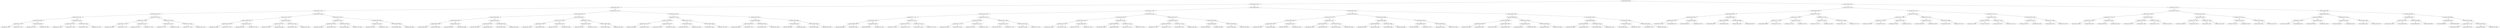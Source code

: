 digraph G{
2001531249 [label="Node{data=[6620, 6620]}"]
2001531249 -> 1378416959
1378416959 [label="Node{data=[4987, 4987]}"]
1378416959 -> 1164816262
1164816262 [label="Node{data=[2891, 2891]}"]
1164816262 -> 1572264573
1572264573 [label="Node{data=[1524, 1524]}"]
1572264573 -> 1298231235
1298231235 [label="Node{data=[1508, 1508]}"]
1298231235 -> 1477805649
1477805649 [label="Node{data=[1500, 1500]}"]
1477805649 -> 1890325322
1890325322 [label="Node{data=[1496, 1496]}"]
1890325322 -> 455232016
455232016 [label="Node{data=[740, 740]}"]
455232016 -> 1568354752
1568354752 [label="Node{data=[734, 734]}"]
455232016 -> 690488112
690488112 [label="Node{data=[1437, 1437]}"]
1890325322 -> 957244188
957244188 [label="Node{data=[1498, 1498]}"]
957244188 -> 821415143
821415143 [label="Node{data=[1497, 1497]}"]
957244188 -> 872680968
872680968 [label="Node{data=[1499, 1499]}"]
1477805649 -> 1574746683
1574746683 [label="Node{data=[1504, 1504]}"]
1574746683 -> 385889311
385889311 [label="Node{data=[1502, 1502]}"]
385889311 -> 151802092
151802092 [label="Node{data=[1501, 1501]}"]
385889311 -> 493648779
493648779 [label="Node{data=[1503, 1503]}"]
1574746683 -> 626591615
626591615 [label="Node{data=[1506, 1506]}"]
626591615 -> 871333639
871333639 [label="Node{data=[1505, 1505]}"]
626591615 -> 1485820582
1485820582 [label="Node{data=[1507, 1507]}"]
1298231235 -> 650201631
650201631 [label="Node{data=[1516, 1516]}"]
650201631 -> 1271841607
1271841607 [label="Node{data=[1512, 1512]}"]
1271841607 -> 51481214
51481214 [label="Node{data=[1510, 1510]}"]
51481214 -> 623735384
623735384 [label="Node{data=[1509, 1509]}"]
51481214 -> 152065360
152065360 [label="Node{data=[1511, 1511]}"]
1271841607 -> 880372686
880372686 [label="Node{data=[1514, 1514]}"]
880372686 -> 1001674053
1001674053 [label="Node{data=[1513, 1513]}"]
880372686 -> 1967476697
1967476697 [label="Node{data=[1515, 1515]}"]
650201631 -> 2129936116
2129936116 [label="Node{data=[1520, 1520]}"]
2129936116 -> 19668479
19668479 [label="Node{data=[1518, 1518]}"]
19668479 -> 405503714
405503714 [label="Node{data=[1517, 1517]}"]
19668479 -> 1204797881
1204797881 [label="Node{data=[1519, 1519]}"]
2129936116 -> 412304426
412304426 [label="Node{data=[1522, 1522]}"]
412304426 -> 2033283362
2033283362 [label="Node{data=[1521, 1521]}"]
412304426 -> 984538248
984538248 [label="Node{data=[1523, 1523]}"]
1572264573 -> 64290925
64290925 [label="Node{data=[2333, 2333]}"]
64290925 -> 23438889
23438889 [label="Node{data=[2325, 2325]}"]
23438889 -> 1940881222
1940881222 [label="Node{data=[1899, 1899]}"]
1940881222 -> 1059694375
1059694375 [label="Node{data=[1565, 1565]}"]
1059694375 -> 341053127
341053127 [label="Node{data=[1564, 1564]}"]
1059694375 -> 942454410
942454410 [label="Node{data=[1726, 1726]}"]
1940881222 -> 812755846
812755846 [label="Node{data=[2041, 2041]}"]
812755846 -> 1116938800
1116938800 [label="Node{data=[1953, 1953]}"]
812755846 -> 1980051091
1980051091 [label="Node{data=[2275, 2275]}"]
23438889 -> 734027327
734027327 [label="Node{data=[2329, 2329]}"]
734027327 -> 374402394
374402394 [label="Node{data=[2327, 2327]}"]
374402394 -> 1300881154
1300881154 [label="Node{data=[2326, 2326]}"]
374402394 -> 312934806
312934806 [label="Node{data=[2328, 2328]}"]
734027327 -> 1002407003
1002407003 [label="Node{data=[2331, 2331]}"]
1002407003 -> 714380363
714380363 [label="Node{data=[2330, 2330]}"]
1002407003 -> 694566868
694566868 [label="Node{data=[2332, 2332]}"]
64290925 -> 57090271
57090271 [label="Node{data=[2341, 2341]}"]
57090271 -> 1153298868
1153298868 [label="Node{data=[2337, 2337]}"]
1153298868 -> 1250235300
1250235300 [label="Node{data=[2335, 2335]}"]
1250235300 -> 1376062911
1376062911 [label="Node{data=[2334, 2334]}"]
1250235300 -> 1759424248
1759424248 [label="Node{data=[2336, 2336]}"]
1153298868 -> 1137033734
1137033734 [label="Node{data=[2339, 2339]}"]
1137033734 -> 557834729
557834729 [label="Node{data=[2338, 2338]}"]
1137033734 -> 1538091140
1538091140 [label="Node{data=[2340, 2340]}"]
57090271 -> 1184474215
1184474215 [label="Node{data=[2887, 2887]}"]
1184474215 -> 723622720
723622720 [label="Node{data=[2343, 2343]}"]
723622720 -> 1968117604
1968117604 [label="Node{data=[2342, 2342]}"]
723622720 -> 1167501313
1167501313 [label="Node{data=[2871, 2871]}"]
1184474215 -> 1311217224
1311217224 [label="Node{data=[2889, 2889]}"]
1311217224 -> 1769729879
1769729879 [label="Node{data=[2888, 2888]}"]
1311217224 -> 1677861163
1677861163 [label="Node{data=[2890, 2890]}"]
1164816262 -> 346311434
346311434 [label="Node{data=[4172, 4172]}"]
346311434 -> 1724062208
1724062208 [label="Node{data=[2939, 2939]}"]
1724062208 -> 1349796056
1349796056 [label="Node{data=[2899, 2899]}"]
1349796056 -> 629811332
629811332 [label="Node{data=[2895, 2895]}"]
629811332 -> 331402020
331402020 [label="Node{data=[2893, 2893]}"]
331402020 -> 1840107590
1840107590 [label="Node{data=[2892, 2892]}"]
331402020 -> 531447723
531447723 [label="Node{data=[2894, 2894]}"]
629811332 -> 1796729554
1796729554 [label="Node{data=[2897, 2897]}"]
1796729554 -> 2115732863
2115732863 [label="Node{data=[2896, 2896]}"]
1796729554 -> 2109162778
2109162778 [label="Node{data=[2898, 2898]}"]
1349796056 -> 185691488
185691488 [label="Node{data=[2903, 2903]}"]
185691488 -> 1594120106
1594120106 [label="Node{data=[2901, 2901]}"]
1594120106 -> 2106986824
2106986824 [label="Node{data=[2900, 2900]}"]
1594120106 -> 978191477
978191477 [label="Node{data=[2902, 2902]}"]
185691488 -> 984876081
984876081 [label="Node{data=[2905, 2905]}"]
984876081 -> 1198570954
1198570954 [label="Node{data=[2904, 2904]}"]
984876081 -> 169998397
169998397 [label="Node{data=[2923, 2923]}"]
1724062208 -> 1082538144
1082538144 [label="Node{data=[3555, 3555]}"]
1082538144 -> 1518942477
1518942477 [label="Node{data=[3115, 3115]}"]
1518942477 -> 416629115
416629115 [label="Node{data=[2972, 2972]}"]
416629115 -> 489726540
489726540 [label="Node{data=[2941, 2941]}"]
416629115 -> 1820510834
1820510834 [label="Node{data=[3033, 3033]}"]
1518942477 -> 2144393150
2144393150 [label="Node{data=[3275, 3275]}"]
2144393150 -> 1295818662
1295818662 [label="Node{data=[3272, 3272]}"]
2144393150 -> 1426486927
1426486927 [label="Node{data=[3532, 3532]}"]
1082538144 -> 799930119
799930119 [label="Node{data=[3837, 3837]}"]
799930119 -> 1446623339
1446623339 [label="Node{data=[3766, 3766]}"]
1446623339 -> 2136067237
2136067237 [label="Node{data=[3748, 3748]}"]
1446623339 -> 428179406
428179406 [label="Node{data=[3778, 3778]}"]
799930119 -> 1506846262
1506846262 [label="Node{data=[4008, 4008]}"]
1506846262 -> 1110554503
1110554503 [label="Node{data=[3842, 3842]}"]
1506846262 -> 871657344
871657344 [label="Node{data=[4156, 4156]}"]
346311434 -> 29166911
29166911 [label="Node{data=[4435, 4435]}"]
29166911 -> 1568729640
1568729640 [label="Node{data=[4427, 4427]}"]
1568729640 -> 314762128
314762128 [label="Node{data=[4423, 4423]}"]
314762128 -> 39458343
39458343 [label="Node{data=[4421, 4421]}"]
39458343 -> 1810311078
1810311078 [label="Node{data=[4388, 4388]}"]
39458343 -> 829178200
829178200 [label="Node{data=[4422, 4422]}"]
314762128 -> 876079750
876079750 [label="Node{data=[4425, 4425]}"]
876079750 -> 1720592649
1720592649 [label="Node{data=[4424, 4424]}"]
876079750 -> 881256553
881256553 [label="Node{data=[4426, 4426]}"]
1568729640 -> 1731402016
1731402016 [label="Node{data=[4431, 4431]}"]
1731402016 -> 1826335898
1826335898 [label="Node{data=[4429, 4429]}"]
1826335898 -> 2064258665
2064258665 [label="Node{data=[4428, 4428]}"]
1826335898 -> 2018274497
2018274497 [label="Node{data=[4430, 4430]}"]
1731402016 -> 122257649
122257649 [label="Node{data=[4433, 4433]}"]
122257649 -> 919032830
919032830 [label="Node{data=[4432, 4432]}"]
122257649 -> 500539921
500539921 [label="Node{data=[4434, 4434]}"]
29166911 -> 115666702
115666702 [label="Node{data=[4979, 4979]}"]
115666702 -> 1298245931
1298245931 [label="Node{data=[4936, 4936]}"]
1298245931 -> 1102400474
1102400474 [label="Node{data=[4530, 4530]}"]
1102400474 -> 1908452567
1908452567 [label="Node{data=[4436, 4436]}"]
1102400474 -> 1350414718
1350414718 [label="Node{data=[4671, 4671]}"]
1298245931 -> 278229675
278229675 [label="Node{data=[4966, 4966]}"]
278229675 -> 2073362680
2073362680 [label="Node{data=[4958, 4958]}"]
278229675 -> 264744265
264744265 [label="Node{data=[4978, 4978]}"]
115666702 -> 839654286
839654286 [label="Node{data=[4983, 4983]}"]
839654286 -> 163002190
163002190 [label="Node{data=[4981, 4981]}"]
163002190 -> 1517712448
1517712448 [label="Node{data=[4980, 4980]}"]
163002190 -> 1760110498
1760110498 [label="Node{data=[4982, 4982]}"]
839654286 -> 980123994
980123994 [label="Node{data=[4985, 4985]}"]
980123994 -> 173464606
173464606 [label="Node{data=[4984, 4984]}"]
980123994 -> 1676373344
1676373344 [label="Node{data=[4986, 4986]}"]
1378416959 -> 1117688456
1117688456 [label="Node{data=[5865, 5865]}"]
1117688456 -> 605661904
605661904 [label="Node{data=[5142, 5142]}"]
605661904 -> 412296289
412296289 [label="Node{data=[5125, 5125]}"]
412296289 -> 548133502
548133502 [label="Node{data=[5117, 5117]}"]
548133502 -> 370607665
370607665 [label="Node{data=[4991, 4991]}"]
370607665 -> 2133946633
2133946633 [label="Node{data=[4989, 4989]}"]
2133946633 -> 2122379938
2122379938 [label="Node{data=[4988, 4988]}"]
2133946633 -> 8830758
8830758 [label="Node{data=[4990, 4990]}"]
370607665 -> 781059977
781059977 [label="Node{data=[4993, 4993]}"]
781059977 -> 1514377832
1514377832 [label="Node{data=[4992, 4992]}"]
781059977 -> 598703712
598703712 [label="Node{data=[5100, 5100]}"]
548133502 -> 375753404
375753404 [label="Node{data=[5121, 5121]}"]
375753404 -> 1208575414
1208575414 [label="Node{data=[5119, 5119]}"]
1208575414 -> 236940813
236940813 [label="Node{data=[5118, 5118]}"]
1208575414 -> 1444634064
1444634064 [label="Node{data=[5120, 5120]}"]
375753404 -> 1821449669
1821449669 [label="Node{data=[5123, 5123]}"]
1821449669 -> 1874256180
1874256180 [label="Node{data=[5122, 5122]}"]
1821449669 -> 447514057
447514057 [label="Node{data=[5124, 5124]}"]
412296289 -> 374714001
374714001 [label="Node{data=[5133, 5133]}"]
374714001 -> 1926162091
1926162091 [label="Node{data=[5129, 5129]}"]
1926162091 -> 715720327
715720327 [label="Node{data=[5127, 5127]}"]
715720327 -> 1414876374
1414876374 [label="Node{data=[5126, 5126]}"]
715720327 -> 1875853803
1875853803 [label="Node{data=[5128, 5128]}"]
1926162091 -> 1789991175
1789991175 [label="Node{data=[5131, 5131]}"]
1789991175 -> 139376616
139376616 [label="Node{data=[5130, 5130]}"]
1789991175 -> 1988327883
1988327883 [label="Node{data=[5132, 5132]}"]
374714001 -> 1675017961
1675017961 [label="Node{data=[5138, 5138]}"]
1675017961 -> 21883573
21883573 [label="Node{data=[5136, 5136]}"]
21883573 -> 2093087875
2093087875 [label="Node{data=[5135, 5135]}"]
21883573 -> 291606513
291606513 [label="Node{data=[5137, 5137]}"]
1675017961 -> 1201035970
1201035970 [label="Node{data=[5140, 5140]}"]
1201035970 -> 694163655
694163655 [label="Node{data=[5139, 5139]}"]
1201035970 -> 1521933452
1521933452 [label="Node{data=[5141, 5141]}"]
605661904 -> 1203101228
1203101228 [label="Node{data=[5704, 5704]}"]
1203101228 -> 847301714
847301714 [label="Node{data=[5663, 5663]}"]
847301714 -> 453991653
453991653 [label="Node{data=[5146, 5146]}"]
453991653 -> 1999741364
1999741364 [label="Node{data=[5144, 5144]}"]
1999741364 -> 505169344
505169344 [label="Node{data=[5143, 5143]}"]
1999741364 -> 709552141
709552141 [label="Node{data=[5145, 5145]}"]
453991653 -> 1262711253
1262711253 [label="Node{data=[5406, 5406]}"]
1262711253 -> 822433032
822433032 [label="Node{data=[5147, 5147]}"]
1262711253 -> 1296774317
1296774317 [label="Node{data=[5427, 5427]}"]
847301714 -> 809281417
809281417 [label="Node{data=[5700, 5700]}"]
809281417 -> 1612817794
1612817794 [label="Node{data=[5698, 5698]}"]
1612817794 -> 2065109403
2065109403 [label="Node{data=[5697, 5697]}"]
1612817794 -> 1869462536
1869462536 [label="Node{data=[5699, 5699]}"]
809281417 -> 976772739
976772739 [label="Node{data=[5702, 5702]}"]
976772739 -> 1465442803
1465442803 [label="Node{data=[5701, 5701]}"]
976772739 -> 343980362
343980362 [label="Node{data=[5703, 5703]}"]
1203101228 -> 370133550
370133550 [label="Node{data=[5857, 5857]}"]
370133550 -> 1849377322
1849377322 [label="Node{data=[5708, 5708]}"]
1849377322 -> 2130473319
2130473319 [label="Node{data=[5706, 5706]}"]
2130473319 -> 1873272091
1873272091 [label="Node{data=[5705, 5705]}"]
2130473319 -> 126956667
126956667 [label="Node{data=[5707, 5707]}"]
1849377322 -> 865012913
865012913 [label="Node{data=[5710, 5710]}"]
865012913 -> 778384622
778384622 [label="Node{data=[5709, 5709]}"]
865012913 -> 2138794812
2138794812 [label="Node{data=[5856, 5856]}"]
370133550 -> 1908910660
1908910660 [label="Node{data=[5861, 5861]}"]
1908910660 -> 979814985
979814985 [label="Node{data=[5859, 5859]}"]
979814985 -> 1025723311
1025723311 [label="Node{data=[5858, 5858]}"]
979814985 -> 421918140
421918140 [label="Node{data=[5860, 5860]}"]
1908910660 -> 1442642262
1442642262 [label="Node{data=[5863, 5863]}"]
1442642262 -> 1506039074
1506039074 [label="Node{data=[5862, 5862]}"]
1442642262 -> 2115830662
2115830662 [label="Node{data=[5864, 5864]}"]
1117688456 -> 1210290668
1210290668 [label="Node{data=[6482, 6482]}"]
1210290668 -> 2049439735
2049439735 [label="Node{data=[5881, 5881]}"]
2049439735 -> 28426452
28426452 [label="Node{data=[5873, 5873]}"]
28426452 -> 388428375
388428375 [label="Node{data=[5869, 5869]}"]
388428375 -> 1130282414
1130282414 [label="Node{data=[5867, 5867]}"]
1130282414 -> 100885117
100885117 [label="Node{data=[5866, 5866]}"]
1130282414 -> 154903817
154903817 [label="Node{data=[5868, 5868]}"]
388428375 -> 690969139
690969139 [label="Node{data=[5871, 5871]}"]
690969139 -> 522858869
522858869 [label="Node{data=[5870, 5870]}"]
690969139 -> 44542055
44542055 [label="Node{data=[5872, 5872]}"]
28426452 -> 1449150167
1449150167 [label="Node{data=[5877, 5877]}"]
1449150167 -> 88961258
88961258 [label="Node{data=[5875, 5875]}"]
88961258 -> 1268930735
1268930735 [label="Node{data=[5874, 5874]}"]
88961258 -> 1962489132
1962489132 [label="Node{data=[5876, 5876]}"]
1449150167 -> 553358234
553358234 [label="Node{data=[5879, 5879]}"]
553358234 -> 1323269455
1323269455 [label="Node{data=[5878, 5878]}"]
553358234 -> 392241947
392241947 [label="Node{data=[5880, 5880]}"]
2049439735 -> 713827470
713827470 [label="Node{data=[5889, 5889]}"]
713827470 -> 1444353286
1444353286 [label="Node{data=[5885, 5885]}"]
1444353286 -> 1662463886
1662463886 [label="Node{data=[5883, 5883]}"]
1662463886 -> 2104533260
2104533260 [label="Node{data=[5882, 5882]}"]
1662463886 -> 907235960
907235960 [label="Node{data=[5884, 5884]}"]
1444353286 -> 1480777369
1480777369 [label="Node{data=[5887, 5887]}"]
1480777369 -> 49537344
49537344 [label="Node{data=[5886, 5886]}"]
1480777369 -> 2054375635
2054375635 [label="Node{data=[5888, 5888]}"]
713827470 -> 1457476983
1457476983 [label="Node{data=[6478, 6478]}"]
1457476983 -> 405274403
405274403 [label="Node{data=[5936, 5936]}"]
405274403 -> 96724102
96724102 [label="Node{data=[5890, 5890]}"]
405274403 -> 1695940925
1695940925 [label="Node{data=[6477, 6477]}"]
1457476983 -> 1238270981
1238270981 [label="Node{data=[6480, 6480]}"]
1238270981 -> 1849144568
1849144568 [label="Node{data=[6479, 6479]}"]
1238270981 -> 1959430764
1959430764 [label="Node{data=[6481, 6481]}"]
1210290668 -> 562065953
562065953 [label="Node{data=[6604, 6604]}"]
562065953 -> 475215032
475215032 [label="Node{data=[6490, 6490]}"]
475215032 -> 1326502846
1326502846 [label="Node{data=[6486, 6486]}"]
1326502846 -> 1873394138
1873394138 [label="Node{data=[6484, 6484]}"]
1873394138 -> 1301991284
1301991284 [label="Node{data=[6483, 6483]}"]
1873394138 -> 1223283851
1223283851 [label="Node{data=[6485, 6485]}"]
1326502846 -> 19755787
19755787 [label="Node{data=[6488, 6488]}"]
19755787 -> 602439069
602439069 [label="Node{data=[6487, 6487]}"]
19755787 -> 940763131
940763131 [label="Node{data=[6489, 6489]}"]
475215032 -> 1046032894
1046032894 [label="Node{data=[6494, 6494]}"]
1046032894 -> 1418115093
1418115093 [label="Node{data=[6492, 6492]}"]
1418115093 -> 878850957
878850957 [label="Node{data=[6491, 6491]}"]
1418115093 -> 459286469
459286469 [label="Node{data=[6493, 6493]}"]
1046032894 -> 1824600982
1824600982 [label="Node{data=[6602, 6602]}"]
1824600982 -> 224815115
224815115 [label="Node{data=[6543, 6543]}"]
1824600982 -> 683531377
683531377 [label="Node{data=[6603, 6603]}"]
562065953 -> 855218348
855218348 [label="Node{data=[6612, 6612]}"]
855218348 -> 1472286950
1472286950 [label="Node{data=[6608, 6608]}"]
1472286950 -> 1767463973
1767463973 [label="Node{data=[6606, 6606]}"]
1767463973 -> 792812331
792812331 [label="Node{data=[6605, 6605]}"]
1767463973 -> 1359190679
1359190679 [label="Node{data=[6607, 6607]}"]
1472286950 -> 211334705
211334705 [label="Node{data=[6610, 6610]}"]
211334705 -> 797142003
797142003 [label="Node{data=[6609, 6609]}"]
211334705 -> 171898155
171898155 [label="Node{data=[6611, 6611]}"]
855218348 -> 1201930713
1201930713 [label="Node{data=[6616, 6616]}"]
1201930713 -> 247733794
247733794 [label="Node{data=[6614, 6614]}"]
247733794 -> 975974650
975974650 [label="Node{data=[6613, 6613]}"]
247733794 -> 1195773241
1195773241 [label="Node{data=[6615, 6615]}"]
1201930713 -> 546010817
546010817 [label="Node{data=[6618, 6618]}"]
546010817 -> 244341244
244341244 [label="Node{data=[6617, 6617]}"]
546010817 -> 1432355636
1432355636 [label="Node{data=[6619, 6619]}"]
2001531249 -> 582546276
582546276 [label="Node{data=[7653, 7653]}"]
582546276 -> 1501475980
1501475980 [label="Node{data=[7328, 7328]}"]
1501475980 -> 1429031398
1429031398 [label="Node{data=[6662, 6662]}"]
1429031398 -> 8489428
8489428 [label="Node{data=[6628, 6628]}"]
8489428 -> 1699182963
1699182963 [label="Node{data=[6624, 6624]}"]
1699182963 -> 1236364163
1236364163 [label="Node{data=[6622, 6622]}"]
1236364163 -> 1986816298
1986816298 [label="Node{data=[6621, 6621]}"]
1236364163 -> 2058322202
2058322202 [label="Node{data=[6623, 6623]}"]
1699182963 -> 620618717
620618717 [label="Node{data=[6626, 6626]}"]
620618717 -> 1716677042
1716677042 [label="Node{data=[6625, 6625]}"]
620618717 -> 1935829355
1935829355 [label="Node{data=[6627, 6627]}"]
8489428 -> 1975746892
1975746892 [label="Node{data=[6632, 6632]}"]
1975746892 -> 1047230242
1047230242 [label="Node{data=[6630, 6630]}"]
1047230242 -> 1258391204
1258391204 [label="Node{data=[6629, 6629]}"]
1047230242 -> 734562206
734562206 [label="Node{data=[6631, 6631]}"]
1975746892 -> 1122544202
1122544202 [label="Node{data=[6660, 6660]}"]
1122544202 -> 668927826
668927826 [label="Node{data=[6633, 6633]}"]
1122544202 -> 1613533611
1613533611 [label="Node{data=[6661, 6661]}"]
1429031398 -> 263654983
263654983 [label="Node{data=[7320, 7320]}"]
263654983 -> 143286017
143286017 [label="Node{data=[7316, 7316]}"]
143286017 -> 1471163605
1471163605 [label="Node{data=[7314, 7314]}"]
1471163605 -> 1402297921
1402297921 [label="Node{data=[6663, 6663]}"]
1471163605 -> 1684514626
1684514626 [label="Node{data=[7315, 7315]}"]
143286017 -> 1045401240
1045401240 [label="Node{data=[7318, 7318]}"]
1045401240 -> 1758452480
1758452480 [label="Node{data=[7317, 7317]}"]
1045401240 -> 290580238
290580238 [label="Node{data=[7319, 7319]}"]
263654983 -> 1213538257
1213538257 [label="Node{data=[7324, 7324]}"]
1213538257 -> 170685197
170685197 [label="Node{data=[7322, 7322]}"]
170685197 -> 472755859
472755859 [label="Node{data=[7321, 7321]}"]
170685197 -> 39469967
39469967 [label="Node{data=[7323, 7323]}"]
1213538257 -> 1653698434
1653698434 [label="Node{data=[7326, 7326]}"]
1653698434 -> 197975238
197975238 [label="Node{data=[7325, 7325]}"]
1653698434 -> 2053419546
2053419546 [label="Node{data=[7327, 7327]}"]
1501475980 -> 712167650
712167650 [label="Node{data=[7501, 7501]}"]
712167650 -> 1140217681
1140217681 [label="Node{data=[7493, 7493]}"]
1140217681 -> 783386885
783386885 [label="Node{data=[7461, 7461]}"]
783386885 -> 1905920683
1905920683 [label="Node{data=[7330, 7330]}"]
1905920683 -> 1297297850
1297297850 [label="Node{data=[7329, 7329]}"]
1905920683 -> 1013885854
1013885854 [label="Node{data=[7331, 7331]}"]
783386885 -> 515241143
515241143 [label="Node{data=[7491, 7491]}"]
515241143 -> 1071344280
1071344280 [label="Node{data=[7490, 7490]}"]
515241143 -> 1808876088
1808876088 [label="Node{data=[7492, 7492]}"]
1140217681 -> 581576327
581576327 [label="Node{data=[7497, 7497]}"]
581576327 -> 319520297
319520297 [label="Node{data=[7495, 7495]}"]
319520297 -> 2011187578
2011187578 [label="Node{data=[7494, 7494]}"]
319520297 -> 381752636
381752636 [label="Node{data=[7496, 7496]}"]
581576327 -> 1697421181
1697421181 [label="Node{data=[7499, 7499]}"]
1697421181 -> 756963271
756963271 [label="Node{data=[7498, 7498]}"]
1697421181 -> 1480618119
1480618119 [label="Node{data=[7500, 7500]}"]
712167650 -> 1178003014
1178003014 [label="Node{data=[7527, 7527]}"]
1178003014 -> 1201669762
1201669762 [label="Node{data=[7505, 7505]}"]
1201669762 -> 408928734
408928734 [label="Node{data=[7503, 7503]}"]
408928734 -> 1136676378
1136676378 [label="Node{data=[7502, 7502]}"]
408928734 -> 842372338
842372338 [label="Node{data=[7504, 7504]}"]
1201669762 -> 1978007584
1978007584 [label="Node{data=[7507, 7507]}"]
1978007584 -> 324107891
324107891 [label="Node{data=[7506, 7506]}"]
1978007584 -> 1386238621
1386238621 [label="Node{data=[7512, 7512]}"]
1178003014 -> 1278004799
1278004799 [label="Node{data=[7649, 7649]}"]
1278004799 -> 151920794
151920794 [label="Node{data=[7647, 7647]}"]
151920794 -> 288650542
288650542 [label="Node{data=[7581, 7581]}"]
151920794 -> 1095825711
1095825711 [label="Node{data=[7648, 7648]}"]
1278004799 -> 1797757452
1797757452 [label="Node{data=[7651, 7651]}"]
1797757452 -> 332754178
332754178 [label="Node{data=[7650, 7650]}"]
1797757452 -> 570091347
570091347 [label="Node{data=[7652, 7652]}"]
582546276 -> 1738931138
1738931138 [label="Node{data=[7841, 7841]}"]
1738931138 -> 805694144
805694144 [label="Node{data=[7825, 7825]}"]
805694144 -> 142621887
142621887 [label="Node{data=[7661, 7661]}"]
142621887 -> 2125894275
2125894275 [label="Node{data=[7657, 7657]}"]
2125894275 -> 906300796
906300796 [label="Node{data=[7655, 7655]}"]
906300796 -> 701080214
701080214 [label="Node{data=[7654, 7654]}"]
906300796 -> 539297492
539297492 [label="Node{data=[7656, 7656]}"]
2125894275 -> 1791867609
1791867609 [label="Node{data=[7659, 7659]}"]
1791867609 -> 1950168081
1950168081 [label="Node{data=[7658, 7658]}"]
1791867609 -> 277144850
277144850 [label="Node{data=[7660, 7660]}"]
142621887 -> 404701808
404701808 [label="Node{data=[7665, 7665]}"]
404701808 -> 520300760
520300760 [label="Node{data=[7663, 7663]}"]
520300760 -> 42142357
42142357 [label="Node{data=[7662, 7662]}"]
520300760 -> 899208098
899208098 [label="Node{data=[7664, 7664]}"]
404701808 -> 1467354019
1467354019 [label="Node{data=[7823, 7823]}"]
1467354019 -> 1362472061
1362472061 [label="Node{data=[7714, 7714]}"]
1467354019 -> 1274598252
1274598252 [label="Node{data=[7824, 7824]}"]
805694144 -> 948837490
948837490 [label="Node{data=[7833, 7833]}"]
948837490 -> 1598170067
1598170067 [label="Node{data=[7829, 7829]}"]
1598170067 -> 602417666
602417666 [label="Node{data=[7827, 7827]}"]
602417666 -> 772210336
772210336 [label="Node{data=[7826, 7826]}"]
602417666 -> 1713572510
1713572510 [label="Node{data=[7828, 7828]}"]
1598170067 -> 682750258
682750258 [label="Node{data=[7831, 7831]}"]
682750258 -> 1248556572
1248556572 [label="Node{data=[7830, 7830]}"]
682750258 -> 1392603663
1392603663 [label="Node{data=[7832, 7832]}"]
948837490 -> 763946251
763946251 [label="Node{data=[7837, 7837]}"]
763946251 -> 169327081
169327081 [label="Node{data=[7835, 7835]}"]
169327081 -> 467526945
467526945 [label="Node{data=[7834, 7834]}"]
169327081 -> 1133800799
1133800799 [label="Node{data=[7836, 7836]}"]
763946251 -> 694057115
694057115 [label="Node{data=[7839, 7839]}"]
694057115 -> 514938024
514938024 [label="Node{data=[7838, 7838]}"]
694057115 -> 1781616306
1781616306 [label="Node{data=[7840, 7840]}"]
1738931138 -> 170862654
170862654 [label="Node{data=[8336, 8336]}"]
170862654 -> 1349452608
1349452608 [label="Node{data=[8243, 8243]}"]
1349452608 -> 1156516337
1156516337 [label="Node{data=[8239, 8239]}"]
1156516337 -> 608930560
608930560 [label="Node{data=[8237, 8237]}"]
608930560 -> 1473657199
1473657199 [label="Node{data=[7842, 7842]}"]
608930560 -> 2139837910
2139837910 [label="Node{data=[8238, 8238]}"]
1156516337 -> 1133996887
1133996887 [label="Node{data=[8241, 8241]}"]
1133996887 -> 1006435246
1006435246 [label="Node{data=[8240, 8240]}"]
1133996887 -> 1569169663
1569169663 [label="Node{data=[8242, 8242]}"]
1349452608 -> 2013752188
2013752188 [label="Node{data=[8247, 8247]}"]
2013752188 -> 3304184
3304184 [label="Node{data=[8245, 8245]}"]
3304184 -> 1557119195
1557119195 [label="Node{data=[8244, 8244]}"]
3304184 -> 1009714149
1009714149 [label="Node{data=[8246, 8246]}"]
2013752188 -> 2142290839
2142290839 [label="Node{data=[8249, 8249]}"]
2142290839 -> 1816527667
1816527667 [label="Node{data=[8248, 8248]}"]
2142290839 -> 1311625080
1311625080 [label="Node{data=[8250, 8250]}"]
170862654 -> 182050163
182050163 [label="Node{data=[8695, 8695]}"]
182050163 -> 1938561988
1938561988 [label="Node{data=[8691, 8691]}"]
1938561988 -> 789565725
789565725 [label="Node{data=[8457, 8457]}"]
789565725 -> 259628427
259628427 [label="Node{data=[8421, 8421]}"]
789565725 -> 1259338578
1259338578 [label="Node{data=[8662, 8662]}"]
1938561988 -> 1481542604
1481542604 [label="Node{data=[8693, 8693]}"]
1481542604 -> 152579809
152579809 [label="Node{data=[8692, 8692]}"]
1481542604 -> 1255047052
1255047052 [label="Node{data=[8694, 8694]}"]
182050163 -> 2125449452
2125449452 [label="Node{data=[8699, 8699]}"]
2125449452 -> 1376988190
1376988190 [label="Node{data=[8697, 8697]}"]
1376988190 -> 448032667
448032667 [label="Node{data=[8696, 8696]}"]
1376988190 -> 599740766
599740766 [label="Node{data=[8698, 8698]}"]
2125449452 -> 601294189
601294189 [label="Node{data=[9149, 9149]}"]
601294189 -> 1752149717
1752149717 [label="Node{data=[8701, 8701]}"]
1752149717 -> 1369361652
1369361652 [label="Node{data=[8700, 8700]}"]
1752149717 -> 150094392
150094392 [label="Node{data=[8702, 8702]}"]
601294189 -> 328581670
328581670 [label="Node{data=[9324, 9324]}"]
328581670 -> 102358919
102358919 [label="Node{data=[9304, 9304]}"]
328581670 -> 566713052
566713052 [label="Node{data=[9661, 9661]}"]
}